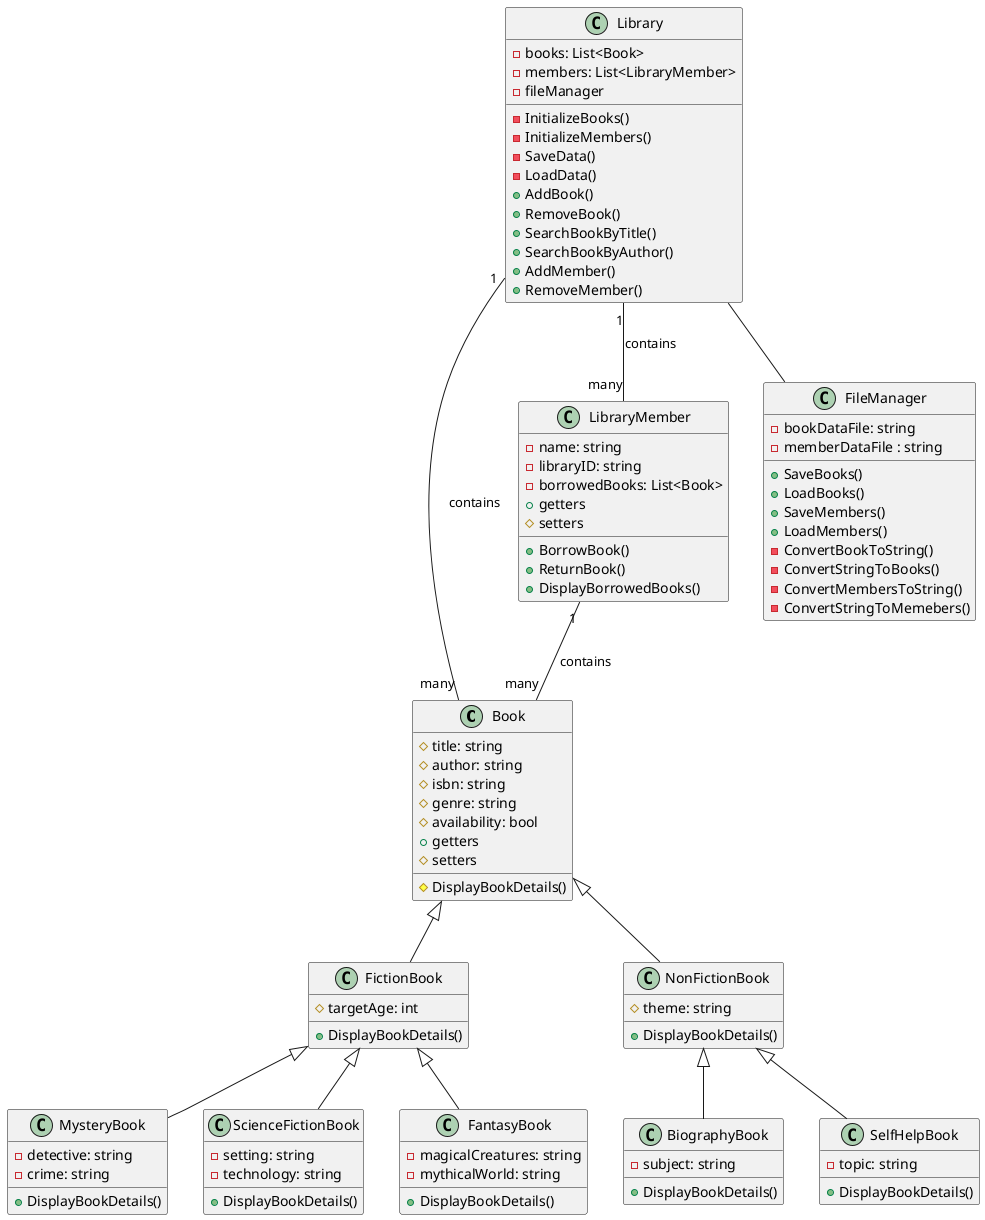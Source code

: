 @startuml Library System

Book <|-- FictionBook
Book <|-- NonFictionBook
FictionBook <|-- MysteryBook
FictionBook <|-- ScienceFictionBook
FictionBook <|-- FantasyBook
NonFictionBook <|-- BiographyBook
NonFictionBook <|-- SelfHelpBook
LibraryMember "1" -- "many" Book :contains
Library "1" -- "many" Book :contains
Library "1" -- "many" LibraryMember :contains
Library -- FileManager

class Library {
  - books: List<Book>
  - members: List<LibraryMember>
  - fileManager
  - InitializeBooks()
  - InitializeMembers()
  - SaveData()
  - LoadData()
  + AddBook()
  + RemoveBook()
  + SearchBookByTitle()
  + SearchBookByAuthor()
  + AddMember()
  + RemoveMember()
}

class FileManager {
  - bookDataFile: string
  - memberDataFile : string
  + SaveBooks()
  + LoadBooks()
  + SaveMembers()
  + LoadMembers()
  - ConvertBookToString()
  - ConvertStringToBooks()
  - ConvertMembersToString()
  - ConvertStringToMemebers()
}

class LibraryMember {
  - name: string
  - libraryID: string
  - borrowedBooks: List<Book>
  + getters
  # setters
  + BorrowBook()
  + ReturnBook()
  + DisplayBorrowedBooks()
}

class Book {
  # title: string
  # author: string
  # isbn: string
  # genre: string
  # availability: bool
  + getters
  # setters
  # DisplayBookDetails()
}

class FictionBook {
  # targetAge: int
  + DisplayBookDetails()
}

class NonFictionBook {
  # theme: string
  + DisplayBookDetails()
}

class MysteryBook {
  - detective: string
  - crime: string
  + DisplayBookDetails()
}

class ScienceFictionBook {
  - setting: string
  - technology: string
  + DisplayBookDetails()
}

class FantasyBook {
  - magicalCreatures: string
  - mythicalWorld: string
  + DisplayBookDetails()
}

class BiographyBook {
  - subject: string
  + DisplayBookDetails()
}

class SelfHelpBook {
  - topic: string
  + DisplayBookDetails()
}


@enduml
